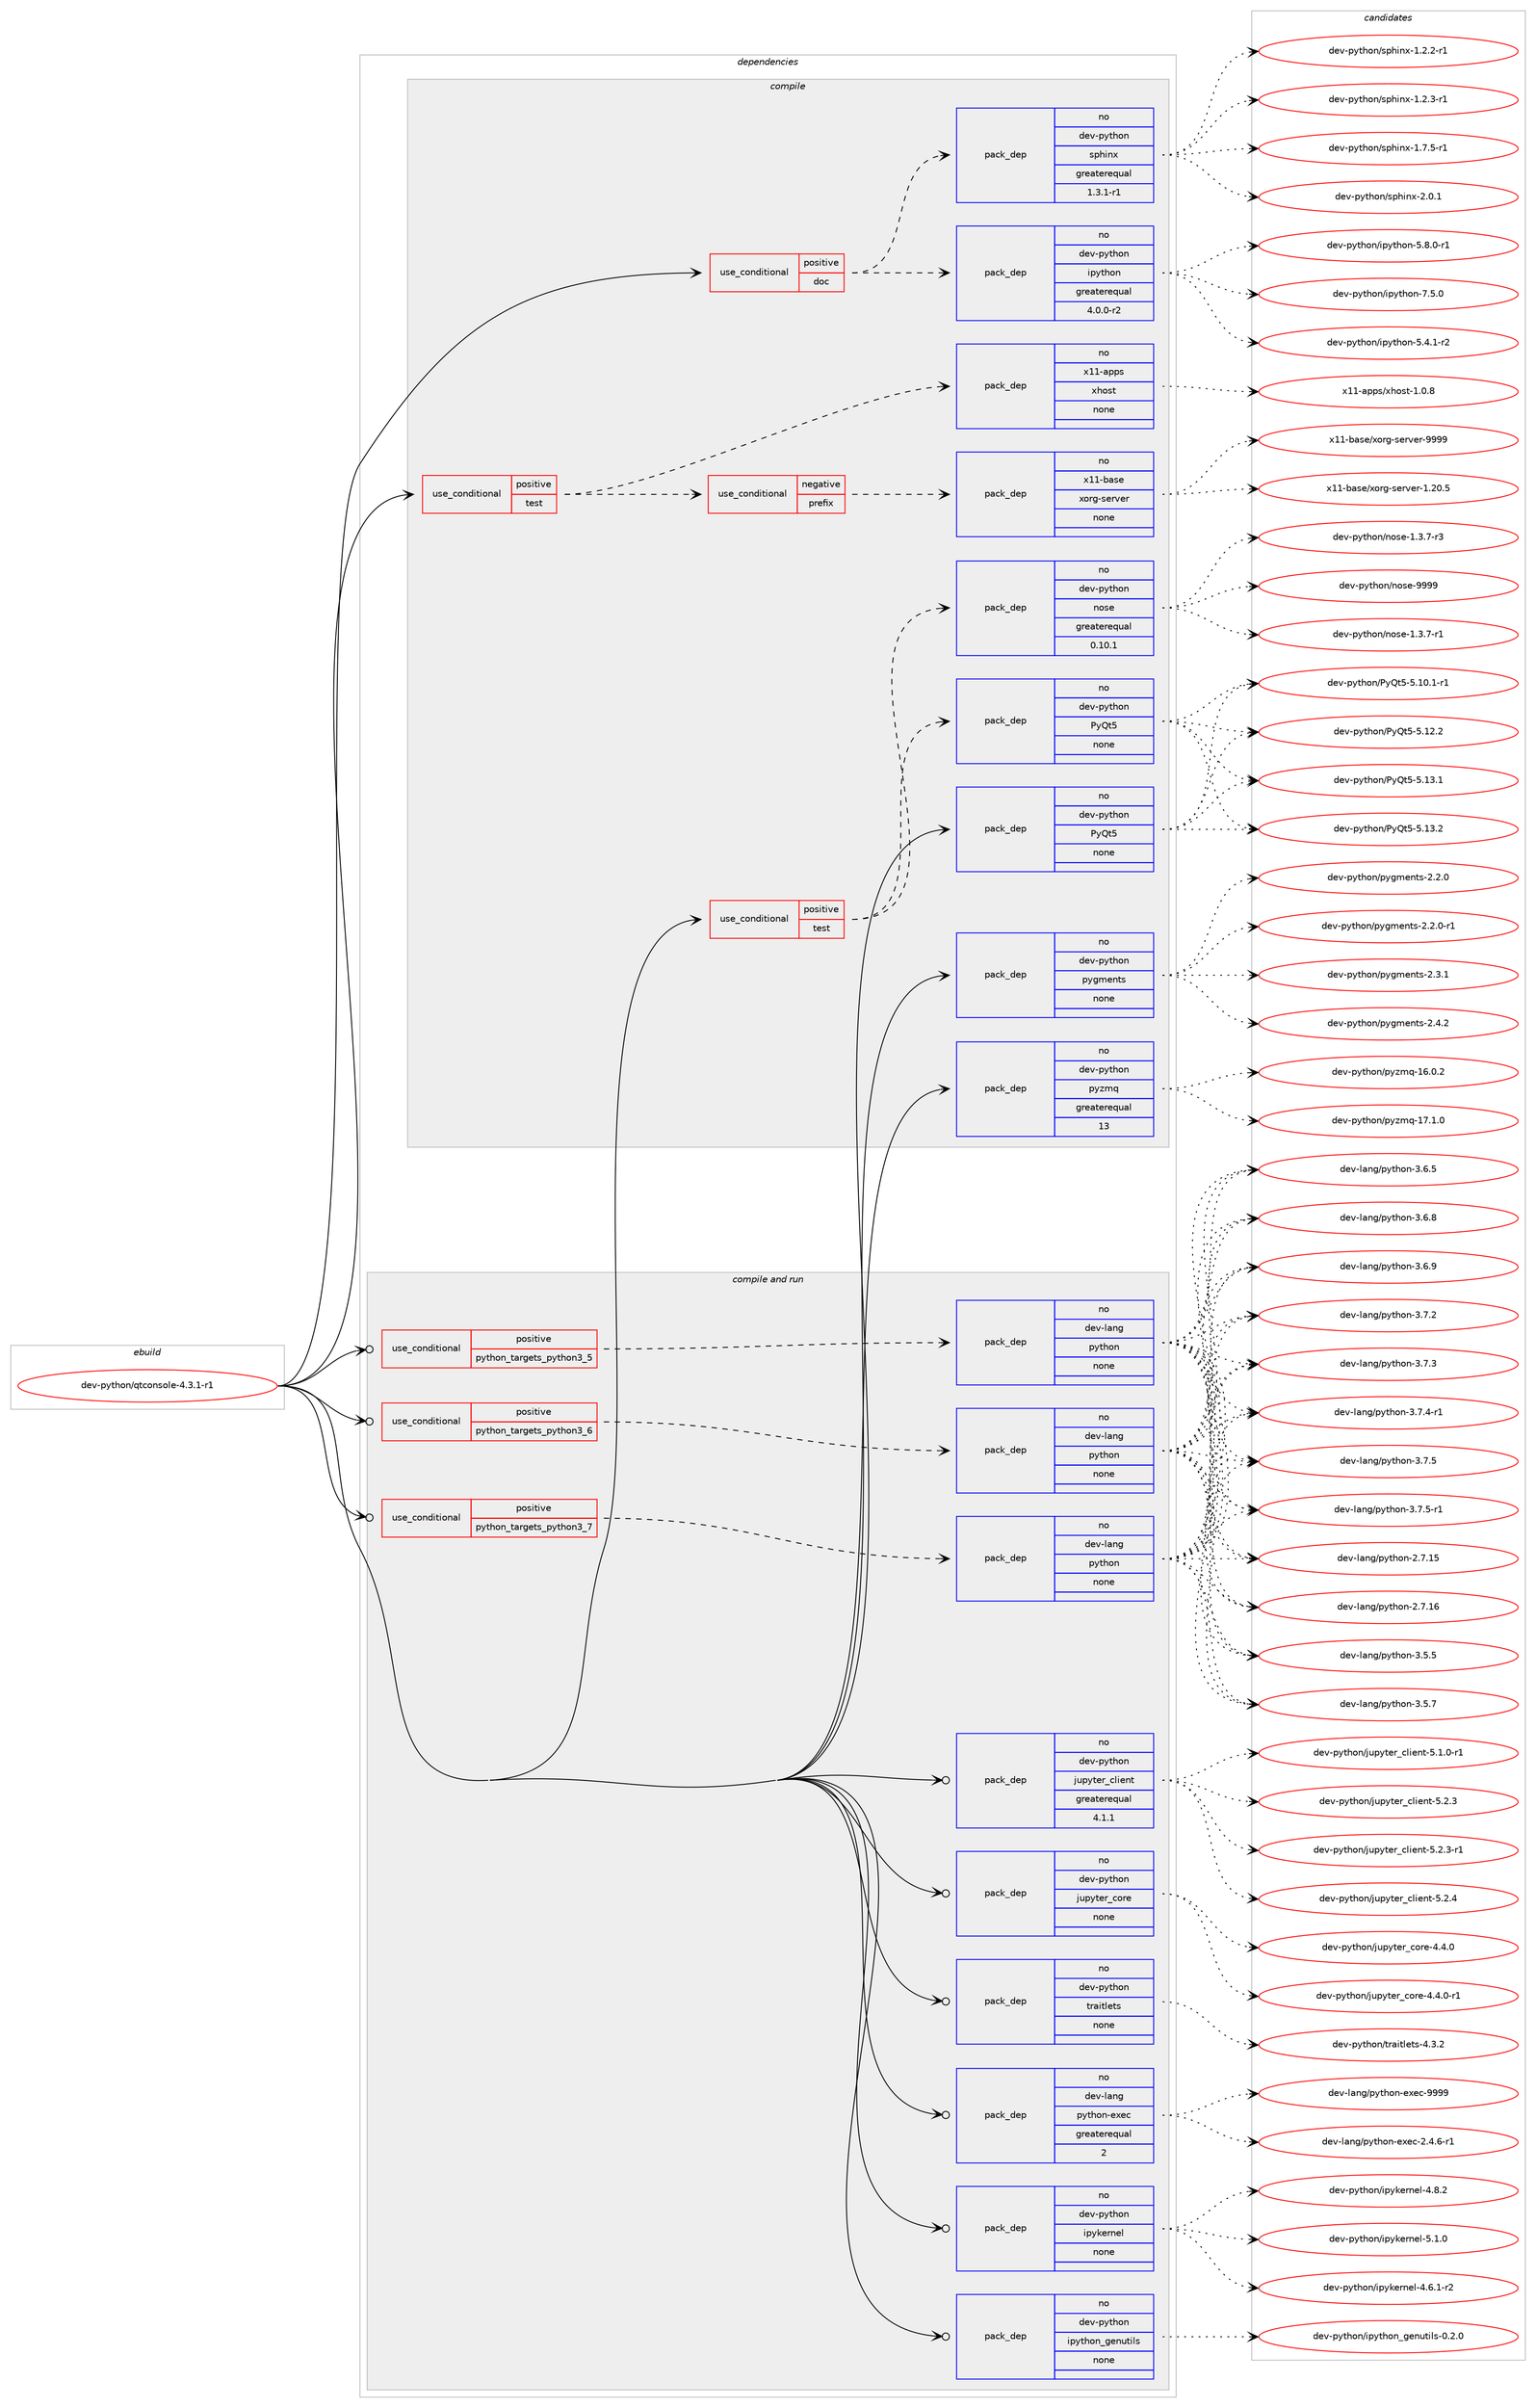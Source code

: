 digraph prolog {

# *************
# Graph options
# *************

newrank=true;
concentrate=true;
compound=true;
graph [rankdir=LR,fontname=Helvetica,fontsize=10,ranksep=1.5];#, ranksep=2.5, nodesep=0.2];
edge  [arrowhead=vee];
node  [fontname=Helvetica,fontsize=10];

# **********
# The ebuild
# **********

subgraph cluster_leftcol {
color=gray;
rank=same;
label=<<i>ebuild</i>>;
id [label="dev-python/qtconsole-4.3.1-r1", color=red, width=4, href="../dev-python/qtconsole-4.3.1-r1.svg"];
}

# ****************
# The dependencies
# ****************

subgraph cluster_midcol {
color=gray;
label=<<i>dependencies</i>>;
subgraph cluster_compile {
fillcolor="#eeeeee";
style=filled;
label=<<i>compile</i>>;
subgraph cond148331 {
dependency634245 [label=<<TABLE BORDER="0" CELLBORDER="1" CELLSPACING="0" CELLPADDING="4"><TR><TD ROWSPAN="3" CELLPADDING="10">use_conditional</TD></TR><TR><TD>positive</TD></TR><TR><TD>doc</TD></TR></TABLE>>, shape=none, color=red];
subgraph pack474036 {
dependency634246 [label=<<TABLE BORDER="0" CELLBORDER="1" CELLSPACING="0" CELLPADDING="4" WIDTH="220"><TR><TD ROWSPAN="6" CELLPADDING="30">pack_dep</TD></TR><TR><TD WIDTH="110">no</TD></TR><TR><TD>dev-python</TD></TR><TR><TD>ipython</TD></TR><TR><TD>greaterequal</TD></TR><TR><TD>4.0.0-r2</TD></TR></TABLE>>, shape=none, color=blue];
}
dependency634245:e -> dependency634246:w [weight=20,style="dashed",arrowhead="vee"];
subgraph pack474037 {
dependency634247 [label=<<TABLE BORDER="0" CELLBORDER="1" CELLSPACING="0" CELLPADDING="4" WIDTH="220"><TR><TD ROWSPAN="6" CELLPADDING="30">pack_dep</TD></TR><TR><TD WIDTH="110">no</TD></TR><TR><TD>dev-python</TD></TR><TR><TD>sphinx</TD></TR><TR><TD>greaterequal</TD></TR><TR><TD>1.3.1-r1</TD></TR></TABLE>>, shape=none, color=blue];
}
dependency634245:e -> dependency634247:w [weight=20,style="dashed",arrowhead="vee"];
}
id:e -> dependency634245:w [weight=20,style="solid",arrowhead="vee"];
subgraph cond148332 {
dependency634248 [label=<<TABLE BORDER="0" CELLBORDER="1" CELLSPACING="0" CELLPADDING="4"><TR><TD ROWSPAN="3" CELLPADDING="10">use_conditional</TD></TR><TR><TD>positive</TD></TR><TR><TD>test</TD></TR></TABLE>>, shape=none, color=red];
subgraph cond148333 {
dependency634249 [label=<<TABLE BORDER="0" CELLBORDER="1" CELLSPACING="0" CELLPADDING="4"><TR><TD ROWSPAN="3" CELLPADDING="10">use_conditional</TD></TR><TR><TD>negative</TD></TR><TR><TD>prefix</TD></TR></TABLE>>, shape=none, color=red];
subgraph pack474038 {
dependency634250 [label=<<TABLE BORDER="0" CELLBORDER="1" CELLSPACING="0" CELLPADDING="4" WIDTH="220"><TR><TD ROWSPAN="6" CELLPADDING="30">pack_dep</TD></TR><TR><TD WIDTH="110">no</TD></TR><TR><TD>x11-base</TD></TR><TR><TD>xorg-server</TD></TR><TR><TD>none</TD></TR><TR><TD></TD></TR></TABLE>>, shape=none, color=blue];
}
dependency634249:e -> dependency634250:w [weight=20,style="dashed",arrowhead="vee"];
}
dependency634248:e -> dependency634249:w [weight=20,style="dashed",arrowhead="vee"];
subgraph pack474039 {
dependency634251 [label=<<TABLE BORDER="0" CELLBORDER="1" CELLSPACING="0" CELLPADDING="4" WIDTH="220"><TR><TD ROWSPAN="6" CELLPADDING="30">pack_dep</TD></TR><TR><TD WIDTH="110">no</TD></TR><TR><TD>x11-apps</TD></TR><TR><TD>xhost</TD></TR><TR><TD>none</TD></TR><TR><TD></TD></TR></TABLE>>, shape=none, color=blue];
}
dependency634248:e -> dependency634251:w [weight=20,style="dashed",arrowhead="vee"];
}
id:e -> dependency634248:w [weight=20,style="solid",arrowhead="vee"];
subgraph cond148334 {
dependency634252 [label=<<TABLE BORDER="0" CELLBORDER="1" CELLSPACING="0" CELLPADDING="4"><TR><TD ROWSPAN="3" CELLPADDING="10">use_conditional</TD></TR><TR><TD>positive</TD></TR><TR><TD>test</TD></TR></TABLE>>, shape=none, color=red];
subgraph pack474040 {
dependency634253 [label=<<TABLE BORDER="0" CELLBORDER="1" CELLSPACING="0" CELLPADDING="4" WIDTH="220"><TR><TD ROWSPAN="6" CELLPADDING="30">pack_dep</TD></TR><TR><TD WIDTH="110">no</TD></TR><TR><TD>dev-python</TD></TR><TR><TD>nose</TD></TR><TR><TD>greaterequal</TD></TR><TR><TD>0.10.1</TD></TR></TABLE>>, shape=none, color=blue];
}
dependency634252:e -> dependency634253:w [weight=20,style="dashed",arrowhead="vee"];
subgraph pack474041 {
dependency634254 [label=<<TABLE BORDER="0" CELLBORDER="1" CELLSPACING="0" CELLPADDING="4" WIDTH="220"><TR><TD ROWSPAN="6" CELLPADDING="30">pack_dep</TD></TR><TR><TD WIDTH="110">no</TD></TR><TR><TD>dev-python</TD></TR><TR><TD>PyQt5</TD></TR><TR><TD>none</TD></TR><TR><TD></TD></TR></TABLE>>, shape=none, color=blue];
}
dependency634252:e -> dependency634254:w [weight=20,style="dashed",arrowhead="vee"];
}
id:e -> dependency634252:w [weight=20,style="solid",arrowhead="vee"];
subgraph pack474042 {
dependency634255 [label=<<TABLE BORDER="0" CELLBORDER="1" CELLSPACING="0" CELLPADDING="4" WIDTH="220"><TR><TD ROWSPAN="6" CELLPADDING="30">pack_dep</TD></TR><TR><TD WIDTH="110">no</TD></TR><TR><TD>dev-python</TD></TR><TR><TD>PyQt5</TD></TR><TR><TD>none</TD></TR><TR><TD></TD></TR></TABLE>>, shape=none, color=blue];
}
id:e -> dependency634255:w [weight=20,style="solid",arrowhead="vee"];
subgraph pack474043 {
dependency634256 [label=<<TABLE BORDER="0" CELLBORDER="1" CELLSPACING="0" CELLPADDING="4" WIDTH="220"><TR><TD ROWSPAN="6" CELLPADDING="30">pack_dep</TD></TR><TR><TD WIDTH="110">no</TD></TR><TR><TD>dev-python</TD></TR><TR><TD>pygments</TD></TR><TR><TD>none</TD></TR><TR><TD></TD></TR></TABLE>>, shape=none, color=blue];
}
id:e -> dependency634256:w [weight=20,style="solid",arrowhead="vee"];
subgraph pack474044 {
dependency634257 [label=<<TABLE BORDER="0" CELLBORDER="1" CELLSPACING="0" CELLPADDING="4" WIDTH="220"><TR><TD ROWSPAN="6" CELLPADDING="30">pack_dep</TD></TR><TR><TD WIDTH="110">no</TD></TR><TR><TD>dev-python</TD></TR><TR><TD>pyzmq</TD></TR><TR><TD>greaterequal</TD></TR><TR><TD>13</TD></TR></TABLE>>, shape=none, color=blue];
}
id:e -> dependency634257:w [weight=20,style="solid",arrowhead="vee"];
}
subgraph cluster_compileandrun {
fillcolor="#eeeeee";
style=filled;
label=<<i>compile and run</i>>;
subgraph cond148335 {
dependency634258 [label=<<TABLE BORDER="0" CELLBORDER="1" CELLSPACING="0" CELLPADDING="4"><TR><TD ROWSPAN="3" CELLPADDING="10">use_conditional</TD></TR><TR><TD>positive</TD></TR><TR><TD>python_targets_python3_5</TD></TR></TABLE>>, shape=none, color=red];
subgraph pack474045 {
dependency634259 [label=<<TABLE BORDER="0" CELLBORDER="1" CELLSPACING="0" CELLPADDING="4" WIDTH="220"><TR><TD ROWSPAN="6" CELLPADDING="30">pack_dep</TD></TR><TR><TD WIDTH="110">no</TD></TR><TR><TD>dev-lang</TD></TR><TR><TD>python</TD></TR><TR><TD>none</TD></TR><TR><TD></TD></TR></TABLE>>, shape=none, color=blue];
}
dependency634258:e -> dependency634259:w [weight=20,style="dashed",arrowhead="vee"];
}
id:e -> dependency634258:w [weight=20,style="solid",arrowhead="odotvee"];
subgraph cond148336 {
dependency634260 [label=<<TABLE BORDER="0" CELLBORDER="1" CELLSPACING="0" CELLPADDING="4"><TR><TD ROWSPAN="3" CELLPADDING="10">use_conditional</TD></TR><TR><TD>positive</TD></TR><TR><TD>python_targets_python3_6</TD></TR></TABLE>>, shape=none, color=red];
subgraph pack474046 {
dependency634261 [label=<<TABLE BORDER="0" CELLBORDER="1" CELLSPACING="0" CELLPADDING="4" WIDTH="220"><TR><TD ROWSPAN="6" CELLPADDING="30">pack_dep</TD></TR><TR><TD WIDTH="110">no</TD></TR><TR><TD>dev-lang</TD></TR><TR><TD>python</TD></TR><TR><TD>none</TD></TR><TR><TD></TD></TR></TABLE>>, shape=none, color=blue];
}
dependency634260:e -> dependency634261:w [weight=20,style="dashed",arrowhead="vee"];
}
id:e -> dependency634260:w [weight=20,style="solid",arrowhead="odotvee"];
subgraph cond148337 {
dependency634262 [label=<<TABLE BORDER="0" CELLBORDER="1" CELLSPACING="0" CELLPADDING="4"><TR><TD ROWSPAN="3" CELLPADDING="10">use_conditional</TD></TR><TR><TD>positive</TD></TR><TR><TD>python_targets_python3_7</TD></TR></TABLE>>, shape=none, color=red];
subgraph pack474047 {
dependency634263 [label=<<TABLE BORDER="0" CELLBORDER="1" CELLSPACING="0" CELLPADDING="4" WIDTH="220"><TR><TD ROWSPAN="6" CELLPADDING="30">pack_dep</TD></TR><TR><TD WIDTH="110">no</TD></TR><TR><TD>dev-lang</TD></TR><TR><TD>python</TD></TR><TR><TD>none</TD></TR><TR><TD></TD></TR></TABLE>>, shape=none, color=blue];
}
dependency634262:e -> dependency634263:w [weight=20,style="dashed",arrowhead="vee"];
}
id:e -> dependency634262:w [weight=20,style="solid",arrowhead="odotvee"];
subgraph pack474048 {
dependency634264 [label=<<TABLE BORDER="0" CELLBORDER="1" CELLSPACING="0" CELLPADDING="4" WIDTH="220"><TR><TD ROWSPAN="6" CELLPADDING="30">pack_dep</TD></TR><TR><TD WIDTH="110">no</TD></TR><TR><TD>dev-lang</TD></TR><TR><TD>python-exec</TD></TR><TR><TD>greaterequal</TD></TR><TR><TD>2</TD></TR></TABLE>>, shape=none, color=blue];
}
id:e -> dependency634264:w [weight=20,style="solid",arrowhead="odotvee"];
subgraph pack474049 {
dependency634265 [label=<<TABLE BORDER="0" CELLBORDER="1" CELLSPACING="0" CELLPADDING="4" WIDTH="220"><TR><TD ROWSPAN="6" CELLPADDING="30">pack_dep</TD></TR><TR><TD WIDTH="110">no</TD></TR><TR><TD>dev-python</TD></TR><TR><TD>ipykernel</TD></TR><TR><TD>none</TD></TR><TR><TD></TD></TR></TABLE>>, shape=none, color=blue];
}
id:e -> dependency634265:w [weight=20,style="solid",arrowhead="odotvee"];
subgraph pack474050 {
dependency634266 [label=<<TABLE BORDER="0" CELLBORDER="1" CELLSPACING="0" CELLPADDING="4" WIDTH="220"><TR><TD ROWSPAN="6" CELLPADDING="30">pack_dep</TD></TR><TR><TD WIDTH="110">no</TD></TR><TR><TD>dev-python</TD></TR><TR><TD>ipython_genutils</TD></TR><TR><TD>none</TD></TR><TR><TD></TD></TR></TABLE>>, shape=none, color=blue];
}
id:e -> dependency634266:w [weight=20,style="solid",arrowhead="odotvee"];
subgraph pack474051 {
dependency634267 [label=<<TABLE BORDER="0" CELLBORDER="1" CELLSPACING="0" CELLPADDING="4" WIDTH="220"><TR><TD ROWSPAN="6" CELLPADDING="30">pack_dep</TD></TR><TR><TD WIDTH="110">no</TD></TR><TR><TD>dev-python</TD></TR><TR><TD>jupyter_client</TD></TR><TR><TD>greaterequal</TD></TR><TR><TD>4.1.1</TD></TR></TABLE>>, shape=none, color=blue];
}
id:e -> dependency634267:w [weight=20,style="solid",arrowhead="odotvee"];
subgraph pack474052 {
dependency634268 [label=<<TABLE BORDER="0" CELLBORDER="1" CELLSPACING="0" CELLPADDING="4" WIDTH="220"><TR><TD ROWSPAN="6" CELLPADDING="30">pack_dep</TD></TR><TR><TD WIDTH="110">no</TD></TR><TR><TD>dev-python</TD></TR><TR><TD>jupyter_core</TD></TR><TR><TD>none</TD></TR><TR><TD></TD></TR></TABLE>>, shape=none, color=blue];
}
id:e -> dependency634268:w [weight=20,style="solid",arrowhead="odotvee"];
subgraph pack474053 {
dependency634269 [label=<<TABLE BORDER="0" CELLBORDER="1" CELLSPACING="0" CELLPADDING="4" WIDTH="220"><TR><TD ROWSPAN="6" CELLPADDING="30">pack_dep</TD></TR><TR><TD WIDTH="110">no</TD></TR><TR><TD>dev-python</TD></TR><TR><TD>traitlets</TD></TR><TR><TD>none</TD></TR><TR><TD></TD></TR></TABLE>>, shape=none, color=blue];
}
id:e -> dependency634269:w [weight=20,style="solid",arrowhead="odotvee"];
}
subgraph cluster_run {
fillcolor="#eeeeee";
style=filled;
label=<<i>run</i>>;
}
}

# **************
# The candidates
# **************

subgraph cluster_choices {
rank=same;
color=gray;
label=<<i>candidates</i>>;

subgraph choice474036 {
color=black;
nodesep=1;
choice10010111845112121116104111110471051121211161041111104553465246494511450 [label="dev-python/ipython-5.4.1-r2", color=red, width=4,href="../dev-python/ipython-5.4.1-r2.svg"];
choice10010111845112121116104111110471051121211161041111104553465646484511449 [label="dev-python/ipython-5.8.0-r1", color=red, width=4,href="../dev-python/ipython-5.8.0-r1.svg"];
choice1001011184511212111610411111047105112121116104111110455546534648 [label="dev-python/ipython-7.5.0", color=red, width=4,href="../dev-python/ipython-7.5.0.svg"];
dependency634246:e -> choice10010111845112121116104111110471051121211161041111104553465246494511450:w [style=dotted,weight="100"];
dependency634246:e -> choice10010111845112121116104111110471051121211161041111104553465646484511449:w [style=dotted,weight="100"];
dependency634246:e -> choice1001011184511212111610411111047105112121116104111110455546534648:w [style=dotted,weight="100"];
}
subgraph choice474037 {
color=black;
nodesep=1;
choice10010111845112121116104111110471151121041051101204549465046504511449 [label="dev-python/sphinx-1.2.2-r1", color=red, width=4,href="../dev-python/sphinx-1.2.2-r1.svg"];
choice10010111845112121116104111110471151121041051101204549465046514511449 [label="dev-python/sphinx-1.2.3-r1", color=red, width=4,href="../dev-python/sphinx-1.2.3-r1.svg"];
choice10010111845112121116104111110471151121041051101204549465546534511449 [label="dev-python/sphinx-1.7.5-r1", color=red, width=4,href="../dev-python/sphinx-1.7.5-r1.svg"];
choice1001011184511212111610411111047115112104105110120455046484649 [label="dev-python/sphinx-2.0.1", color=red, width=4,href="../dev-python/sphinx-2.0.1.svg"];
dependency634247:e -> choice10010111845112121116104111110471151121041051101204549465046504511449:w [style=dotted,weight="100"];
dependency634247:e -> choice10010111845112121116104111110471151121041051101204549465046514511449:w [style=dotted,weight="100"];
dependency634247:e -> choice10010111845112121116104111110471151121041051101204549465546534511449:w [style=dotted,weight="100"];
dependency634247:e -> choice1001011184511212111610411111047115112104105110120455046484649:w [style=dotted,weight="100"];
}
subgraph choice474038 {
color=black;
nodesep=1;
choice1204949459897115101471201111141034511510111411810111445494650484653 [label="x11-base/xorg-server-1.20.5", color=red, width=4,href="../x11-base/xorg-server-1.20.5.svg"];
choice120494945989711510147120111114103451151011141181011144557575757 [label="x11-base/xorg-server-9999", color=red, width=4,href="../x11-base/xorg-server-9999.svg"];
dependency634250:e -> choice1204949459897115101471201111141034511510111411810111445494650484653:w [style=dotted,weight="100"];
dependency634250:e -> choice120494945989711510147120111114103451151011141181011144557575757:w [style=dotted,weight="100"];
}
subgraph choice474039 {
color=black;
nodesep=1;
choice1204949459711211211547120104111115116454946484656 [label="x11-apps/xhost-1.0.8", color=red, width=4,href="../x11-apps/xhost-1.0.8.svg"];
dependency634251:e -> choice1204949459711211211547120104111115116454946484656:w [style=dotted,weight="100"];
}
subgraph choice474040 {
color=black;
nodesep=1;
choice10010111845112121116104111110471101111151014549465146554511449 [label="dev-python/nose-1.3.7-r1", color=red, width=4,href="../dev-python/nose-1.3.7-r1.svg"];
choice10010111845112121116104111110471101111151014549465146554511451 [label="dev-python/nose-1.3.7-r3", color=red, width=4,href="../dev-python/nose-1.3.7-r3.svg"];
choice10010111845112121116104111110471101111151014557575757 [label="dev-python/nose-9999", color=red, width=4,href="../dev-python/nose-9999.svg"];
dependency634253:e -> choice10010111845112121116104111110471101111151014549465146554511449:w [style=dotted,weight="100"];
dependency634253:e -> choice10010111845112121116104111110471101111151014549465146554511451:w [style=dotted,weight="100"];
dependency634253:e -> choice10010111845112121116104111110471101111151014557575757:w [style=dotted,weight="100"];
}
subgraph choice474041 {
color=black;
nodesep=1;
choice1001011184511212111610411111047801218111653455346494846494511449 [label="dev-python/PyQt5-5.10.1-r1", color=red, width=4,href="../dev-python/PyQt5-5.10.1-r1.svg"];
choice100101118451121211161041111104780121811165345534649504650 [label="dev-python/PyQt5-5.12.2", color=red, width=4,href="../dev-python/PyQt5-5.12.2.svg"];
choice100101118451121211161041111104780121811165345534649514649 [label="dev-python/PyQt5-5.13.1", color=red, width=4,href="../dev-python/PyQt5-5.13.1.svg"];
choice100101118451121211161041111104780121811165345534649514650 [label="dev-python/PyQt5-5.13.2", color=red, width=4,href="../dev-python/PyQt5-5.13.2.svg"];
dependency634254:e -> choice1001011184511212111610411111047801218111653455346494846494511449:w [style=dotted,weight="100"];
dependency634254:e -> choice100101118451121211161041111104780121811165345534649504650:w [style=dotted,weight="100"];
dependency634254:e -> choice100101118451121211161041111104780121811165345534649514649:w [style=dotted,weight="100"];
dependency634254:e -> choice100101118451121211161041111104780121811165345534649514650:w [style=dotted,weight="100"];
}
subgraph choice474042 {
color=black;
nodesep=1;
choice1001011184511212111610411111047801218111653455346494846494511449 [label="dev-python/PyQt5-5.10.1-r1", color=red, width=4,href="../dev-python/PyQt5-5.10.1-r1.svg"];
choice100101118451121211161041111104780121811165345534649504650 [label="dev-python/PyQt5-5.12.2", color=red, width=4,href="../dev-python/PyQt5-5.12.2.svg"];
choice100101118451121211161041111104780121811165345534649514649 [label="dev-python/PyQt5-5.13.1", color=red, width=4,href="../dev-python/PyQt5-5.13.1.svg"];
choice100101118451121211161041111104780121811165345534649514650 [label="dev-python/PyQt5-5.13.2", color=red, width=4,href="../dev-python/PyQt5-5.13.2.svg"];
dependency634255:e -> choice1001011184511212111610411111047801218111653455346494846494511449:w [style=dotted,weight="100"];
dependency634255:e -> choice100101118451121211161041111104780121811165345534649504650:w [style=dotted,weight="100"];
dependency634255:e -> choice100101118451121211161041111104780121811165345534649514649:w [style=dotted,weight="100"];
dependency634255:e -> choice100101118451121211161041111104780121811165345534649514650:w [style=dotted,weight="100"];
}
subgraph choice474043 {
color=black;
nodesep=1;
choice1001011184511212111610411111047112121103109101110116115455046504648 [label="dev-python/pygments-2.2.0", color=red, width=4,href="../dev-python/pygments-2.2.0.svg"];
choice10010111845112121116104111110471121211031091011101161154550465046484511449 [label="dev-python/pygments-2.2.0-r1", color=red, width=4,href="../dev-python/pygments-2.2.0-r1.svg"];
choice1001011184511212111610411111047112121103109101110116115455046514649 [label="dev-python/pygments-2.3.1", color=red, width=4,href="../dev-python/pygments-2.3.1.svg"];
choice1001011184511212111610411111047112121103109101110116115455046524650 [label="dev-python/pygments-2.4.2", color=red, width=4,href="../dev-python/pygments-2.4.2.svg"];
dependency634256:e -> choice1001011184511212111610411111047112121103109101110116115455046504648:w [style=dotted,weight="100"];
dependency634256:e -> choice10010111845112121116104111110471121211031091011101161154550465046484511449:w [style=dotted,weight="100"];
dependency634256:e -> choice1001011184511212111610411111047112121103109101110116115455046514649:w [style=dotted,weight="100"];
dependency634256:e -> choice1001011184511212111610411111047112121103109101110116115455046524650:w [style=dotted,weight="100"];
}
subgraph choice474044 {
color=black;
nodesep=1;
choice100101118451121211161041111104711212112210911345495446484650 [label="dev-python/pyzmq-16.0.2", color=red, width=4,href="../dev-python/pyzmq-16.0.2.svg"];
choice100101118451121211161041111104711212112210911345495546494648 [label="dev-python/pyzmq-17.1.0", color=red, width=4,href="../dev-python/pyzmq-17.1.0.svg"];
dependency634257:e -> choice100101118451121211161041111104711212112210911345495446484650:w [style=dotted,weight="100"];
dependency634257:e -> choice100101118451121211161041111104711212112210911345495546494648:w [style=dotted,weight="100"];
}
subgraph choice474045 {
color=black;
nodesep=1;
choice10010111845108971101034711212111610411111045504655464953 [label="dev-lang/python-2.7.15", color=red, width=4,href="../dev-lang/python-2.7.15.svg"];
choice10010111845108971101034711212111610411111045504655464954 [label="dev-lang/python-2.7.16", color=red, width=4,href="../dev-lang/python-2.7.16.svg"];
choice100101118451089711010347112121116104111110455146534653 [label="dev-lang/python-3.5.5", color=red, width=4,href="../dev-lang/python-3.5.5.svg"];
choice100101118451089711010347112121116104111110455146534655 [label="dev-lang/python-3.5.7", color=red, width=4,href="../dev-lang/python-3.5.7.svg"];
choice100101118451089711010347112121116104111110455146544653 [label="dev-lang/python-3.6.5", color=red, width=4,href="../dev-lang/python-3.6.5.svg"];
choice100101118451089711010347112121116104111110455146544656 [label="dev-lang/python-3.6.8", color=red, width=4,href="../dev-lang/python-3.6.8.svg"];
choice100101118451089711010347112121116104111110455146544657 [label="dev-lang/python-3.6.9", color=red, width=4,href="../dev-lang/python-3.6.9.svg"];
choice100101118451089711010347112121116104111110455146554650 [label="dev-lang/python-3.7.2", color=red, width=4,href="../dev-lang/python-3.7.2.svg"];
choice100101118451089711010347112121116104111110455146554651 [label="dev-lang/python-3.7.3", color=red, width=4,href="../dev-lang/python-3.7.3.svg"];
choice1001011184510897110103471121211161041111104551465546524511449 [label="dev-lang/python-3.7.4-r1", color=red, width=4,href="../dev-lang/python-3.7.4-r1.svg"];
choice100101118451089711010347112121116104111110455146554653 [label="dev-lang/python-3.7.5", color=red, width=4,href="../dev-lang/python-3.7.5.svg"];
choice1001011184510897110103471121211161041111104551465546534511449 [label="dev-lang/python-3.7.5-r1", color=red, width=4,href="../dev-lang/python-3.7.5-r1.svg"];
dependency634259:e -> choice10010111845108971101034711212111610411111045504655464953:w [style=dotted,weight="100"];
dependency634259:e -> choice10010111845108971101034711212111610411111045504655464954:w [style=dotted,weight="100"];
dependency634259:e -> choice100101118451089711010347112121116104111110455146534653:w [style=dotted,weight="100"];
dependency634259:e -> choice100101118451089711010347112121116104111110455146534655:w [style=dotted,weight="100"];
dependency634259:e -> choice100101118451089711010347112121116104111110455146544653:w [style=dotted,weight="100"];
dependency634259:e -> choice100101118451089711010347112121116104111110455146544656:w [style=dotted,weight="100"];
dependency634259:e -> choice100101118451089711010347112121116104111110455146544657:w [style=dotted,weight="100"];
dependency634259:e -> choice100101118451089711010347112121116104111110455146554650:w [style=dotted,weight="100"];
dependency634259:e -> choice100101118451089711010347112121116104111110455146554651:w [style=dotted,weight="100"];
dependency634259:e -> choice1001011184510897110103471121211161041111104551465546524511449:w [style=dotted,weight="100"];
dependency634259:e -> choice100101118451089711010347112121116104111110455146554653:w [style=dotted,weight="100"];
dependency634259:e -> choice1001011184510897110103471121211161041111104551465546534511449:w [style=dotted,weight="100"];
}
subgraph choice474046 {
color=black;
nodesep=1;
choice10010111845108971101034711212111610411111045504655464953 [label="dev-lang/python-2.7.15", color=red, width=4,href="../dev-lang/python-2.7.15.svg"];
choice10010111845108971101034711212111610411111045504655464954 [label="dev-lang/python-2.7.16", color=red, width=4,href="../dev-lang/python-2.7.16.svg"];
choice100101118451089711010347112121116104111110455146534653 [label="dev-lang/python-3.5.5", color=red, width=4,href="../dev-lang/python-3.5.5.svg"];
choice100101118451089711010347112121116104111110455146534655 [label="dev-lang/python-3.5.7", color=red, width=4,href="../dev-lang/python-3.5.7.svg"];
choice100101118451089711010347112121116104111110455146544653 [label="dev-lang/python-3.6.5", color=red, width=4,href="../dev-lang/python-3.6.5.svg"];
choice100101118451089711010347112121116104111110455146544656 [label="dev-lang/python-3.6.8", color=red, width=4,href="../dev-lang/python-3.6.8.svg"];
choice100101118451089711010347112121116104111110455146544657 [label="dev-lang/python-3.6.9", color=red, width=4,href="../dev-lang/python-3.6.9.svg"];
choice100101118451089711010347112121116104111110455146554650 [label="dev-lang/python-3.7.2", color=red, width=4,href="../dev-lang/python-3.7.2.svg"];
choice100101118451089711010347112121116104111110455146554651 [label="dev-lang/python-3.7.3", color=red, width=4,href="../dev-lang/python-3.7.3.svg"];
choice1001011184510897110103471121211161041111104551465546524511449 [label="dev-lang/python-3.7.4-r1", color=red, width=4,href="../dev-lang/python-3.7.4-r1.svg"];
choice100101118451089711010347112121116104111110455146554653 [label="dev-lang/python-3.7.5", color=red, width=4,href="../dev-lang/python-3.7.5.svg"];
choice1001011184510897110103471121211161041111104551465546534511449 [label="dev-lang/python-3.7.5-r1", color=red, width=4,href="../dev-lang/python-3.7.5-r1.svg"];
dependency634261:e -> choice10010111845108971101034711212111610411111045504655464953:w [style=dotted,weight="100"];
dependency634261:e -> choice10010111845108971101034711212111610411111045504655464954:w [style=dotted,weight="100"];
dependency634261:e -> choice100101118451089711010347112121116104111110455146534653:w [style=dotted,weight="100"];
dependency634261:e -> choice100101118451089711010347112121116104111110455146534655:w [style=dotted,weight="100"];
dependency634261:e -> choice100101118451089711010347112121116104111110455146544653:w [style=dotted,weight="100"];
dependency634261:e -> choice100101118451089711010347112121116104111110455146544656:w [style=dotted,weight="100"];
dependency634261:e -> choice100101118451089711010347112121116104111110455146544657:w [style=dotted,weight="100"];
dependency634261:e -> choice100101118451089711010347112121116104111110455146554650:w [style=dotted,weight="100"];
dependency634261:e -> choice100101118451089711010347112121116104111110455146554651:w [style=dotted,weight="100"];
dependency634261:e -> choice1001011184510897110103471121211161041111104551465546524511449:w [style=dotted,weight="100"];
dependency634261:e -> choice100101118451089711010347112121116104111110455146554653:w [style=dotted,weight="100"];
dependency634261:e -> choice1001011184510897110103471121211161041111104551465546534511449:w [style=dotted,weight="100"];
}
subgraph choice474047 {
color=black;
nodesep=1;
choice10010111845108971101034711212111610411111045504655464953 [label="dev-lang/python-2.7.15", color=red, width=4,href="../dev-lang/python-2.7.15.svg"];
choice10010111845108971101034711212111610411111045504655464954 [label="dev-lang/python-2.7.16", color=red, width=4,href="../dev-lang/python-2.7.16.svg"];
choice100101118451089711010347112121116104111110455146534653 [label="dev-lang/python-3.5.5", color=red, width=4,href="../dev-lang/python-3.5.5.svg"];
choice100101118451089711010347112121116104111110455146534655 [label="dev-lang/python-3.5.7", color=red, width=4,href="../dev-lang/python-3.5.7.svg"];
choice100101118451089711010347112121116104111110455146544653 [label="dev-lang/python-3.6.5", color=red, width=4,href="../dev-lang/python-3.6.5.svg"];
choice100101118451089711010347112121116104111110455146544656 [label="dev-lang/python-3.6.8", color=red, width=4,href="../dev-lang/python-3.6.8.svg"];
choice100101118451089711010347112121116104111110455146544657 [label="dev-lang/python-3.6.9", color=red, width=4,href="../dev-lang/python-3.6.9.svg"];
choice100101118451089711010347112121116104111110455146554650 [label="dev-lang/python-3.7.2", color=red, width=4,href="../dev-lang/python-3.7.2.svg"];
choice100101118451089711010347112121116104111110455146554651 [label="dev-lang/python-3.7.3", color=red, width=4,href="../dev-lang/python-3.7.3.svg"];
choice1001011184510897110103471121211161041111104551465546524511449 [label="dev-lang/python-3.7.4-r1", color=red, width=4,href="../dev-lang/python-3.7.4-r1.svg"];
choice100101118451089711010347112121116104111110455146554653 [label="dev-lang/python-3.7.5", color=red, width=4,href="../dev-lang/python-3.7.5.svg"];
choice1001011184510897110103471121211161041111104551465546534511449 [label="dev-lang/python-3.7.5-r1", color=red, width=4,href="../dev-lang/python-3.7.5-r1.svg"];
dependency634263:e -> choice10010111845108971101034711212111610411111045504655464953:w [style=dotted,weight="100"];
dependency634263:e -> choice10010111845108971101034711212111610411111045504655464954:w [style=dotted,weight="100"];
dependency634263:e -> choice100101118451089711010347112121116104111110455146534653:w [style=dotted,weight="100"];
dependency634263:e -> choice100101118451089711010347112121116104111110455146534655:w [style=dotted,weight="100"];
dependency634263:e -> choice100101118451089711010347112121116104111110455146544653:w [style=dotted,weight="100"];
dependency634263:e -> choice100101118451089711010347112121116104111110455146544656:w [style=dotted,weight="100"];
dependency634263:e -> choice100101118451089711010347112121116104111110455146544657:w [style=dotted,weight="100"];
dependency634263:e -> choice100101118451089711010347112121116104111110455146554650:w [style=dotted,weight="100"];
dependency634263:e -> choice100101118451089711010347112121116104111110455146554651:w [style=dotted,weight="100"];
dependency634263:e -> choice1001011184510897110103471121211161041111104551465546524511449:w [style=dotted,weight="100"];
dependency634263:e -> choice100101118451089711010347112121116104111110455146554653:w [style=dotted,weight="100"];
dependency634263:e -> choice1001011184510897110103471121211161041111104551465546534511449:w [style=dotted,weight="100"];
}
subgraph choice474048 {
color=black;
nodesep=1;
choice10010111845108971101034711212111610411111045101120101994550465246544511449 [label="dev-lang/python-exec-2.4.6-r1", color=red, width=4,href="../dev-lang/python-exec-2.4.6-r1.svg"];
choice10010111845108971101034711212111610411111045101120101994557575757 [label="dev-lang/python-exec-9999", color=red, width=4,href="../dev-lang/python-exec-9999.svg"];
dependency634264:e -> choice10010111845108971101034711212111610411111045101120101994550465246544511449:w [style=dotted,weight="100"];
dependency634264:e -> choice10010111845108971101034711212111610411111045101120101994557575757:w [style=dotted,weight="100"];
}
subgraph choice474049 {
color=black;
nodesep=1;
choice10010111845112121116104111110471051121211071011141101011084552465446494511450 [label="dev-python/ipykernel-4.6.1-r2", color=red, width=4,href="../dev-python/ipykernel-4.6.1-r2.svg"];
choice1001011184511212111610411111047105112121107101114110101108455246564650 [label="dev-python/ipykernel-4.8.2", color=red, width=4,href="../dev-python/ipykernel-4.8.2.svg"];
choice1001011184511212111610411111047105112121107101114110101108455346494648 [label="dev-python/ipykernel-5.1.0", color=red, width=4,href="../dev-python/ipykernel-5.1.0.svg"];
dependency634265:e -> choice10010111845112121116104111110471051121211071011141101011084552465446494511450:w [style=dotted,weight="100"];
dependency634265:e -> choice1001011184511212111610411111047105112121107101114110101108455246564650:w [style=dotted,weight="100"];
dependency634265:e -> choice1001011184511212111610411111047105112121107101114110101108455346494648:w [style=dotted,weight="100"];
}
subgraph choice474050 {
color=black;
nodesep=1;
choice100101118451121211161041111104710511212111610411111095103101110117116105108115454846504648 [label="dev-python/ipython_genutils-0.2.0", color=red, width=4,href="../dev-python/ipython_genutils-0.2.0.svg"];
dependency634266:e -> choice100101118451121211161041111104710511212111610411111095103101110117116105108115454846504648:w [style=dotted,weight="100"];
}
subgraph choice474051 {
color=black;
nodesep=1;
choice100101118451121211161041111104710611711212111610111495991081051011101164553464946484511449 [label="dev-python/jupyter_client-5.1.0-r1", color=red, width=4,href="../dev-python/jupyter_client-5.1.0-r1.svg"];
choice10010111845112121116104111110471061171121211161011149599108105101110116455346504651 [label="dev-python/jupyter_client-5.2.3", color=red, width=4,href="../dev-python/jupyter_client-5.2.3.svg"];
choice100101118451121211161041111104710611711212111610111495991081051011101164553465046514511449 [label="dev-python/jupyter_client-5.2.3-r1", color=red, width=4,href="../dev-python/jupyter_client-5.2.3-r1.svg"];
choice10010111845112121116104111110471061171121211161011149599108105101110116455346504652 [label="dev-python/jupyter_client-5.2.4", color=red, width=4,href="../dev-python/jupyter_client-5.2.4.svg"];
dependency634267:e -> choice100101118451121211161041111104710611711212111610111495991081051011101164553464946484511449:w [style=dotted,weight="100"];
dependency634267:e -> choice10010111845112121116104111110471061171121211161011149599108105101110116455346504651:w [style=dotted,weight="100"];
dependency634267:e -> choice100101118451121211161041111104710611711212111610111495991081051011101164553465046514511449:w [style=dotted,weight="100"];
dependency634267:e -> choice10010111845112121116104111110471061171121211161011149599108105101110116455346504652:w [style=dotted,weight="100"];
}
subgraph choice474052 {
color=black;
nodesep=1;
choice10010111845112121116104111110471061171121211161011149599111114101455246524648 [label="dev-python/jupyter_core-4.4.0", color=red, width=4,href="../dev-python/jupyter_core-4.4.0.svg"];
choice100101118451121211161041111104710611711212111610111495991111141014552465246484511449 [label="dev-python/jupyter_core-4.4.0-r1", color=red, width=4,href="../dev-python/jupyter_core-4.4.0-r1.svg"];
dependency634268:e -> choice10010111845112121116104111110471061171121211161011149599111114101455246524648:w [style=dotted,weight="100"];
dependency634268:e -> choice100101118451121211161041111104710611711212111610111495991111141014552465246484511449:w [style=dotted,weight="100"];
}
subgraph choice474053 {
color=black;
nodesep=1;
choice100101118451121211161041111104711611497105116108101116115455246514650 [label="dev-python/traitlets-4.3.2", color=red, width=4,href="../dev-python/traitlets-4.3.2.svg"];
dependency634269:e -> choice100101118451121211161041111104711611497105116108101116115455246514650:w [style=dotted,weight="100"];
}
}

}
